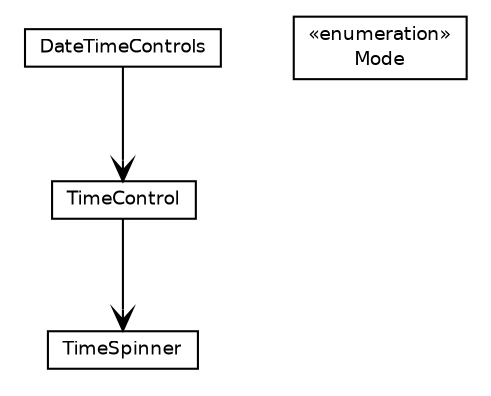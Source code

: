 #!/usr/local/bin/dot
#
# Class diagram 
# Generated by UMLGraph version R5_6 (http://www.umlgraph.org/)
#

digraph G {
	edge [fontname="Helvetica",fontsize=10,labelfontname="Helvetica",labelfontsize=10];
	node [fontname="Helvetica",fontsize=10,shape=plaintext];
	nodesep=0.25;
	ranksep=0.5;
	// net.ljcomputing.fx.control.time.TimeSpinner
	c20 [label=<<table title="net.ljcomputing.fx.control.time.TimeSpinner" border="0" cellborder="1" cellspacing="0" cellpadding="2" port="p" href="./TimeSpinner.html">
		<tr><td><table border="0" cellspacing="0" cellpadding="1">
<tr><td align="center" balign="center"> TimeSpinner </td></tr>
		</table></td></tr>
		</table>>, URL="./TimeSpinner.html", fontname="Helvetica", fontcolor="black", fontsize=9.0];
	// net.ljcomputing.fx.control.time.TimeSpinner.Mode
	c21 [label=<<table title="net.ljcomputing.fx.control.time.TimeSpinner.Mode" border="0" cellborder="1" cellspacing="0" cellpadding="2" port="p" href="./TimeSpinner.Mode.html">
		<tr><td><table border="0" cellspacing="0" cellpadding="1">
<tr><td align="center" balign="center"> &#171;enumeration&#187; </td></tr>
<tr><td align="center" balign="center"> Mode </td></tr>
		</table></td></tr>
		</table>>, URL="./TimeSpinner.Mode.html", fontname="Helvetica", fontcolor="black", fontsize=9.0];
	// net.ljcomputing.fx.control.time.DateTimeControls
	c22 [label=<<table title="net.ljcomputing.fx.control.time.DateTimeControls" border="0" cellborder="1" cellspacing="0" cellpadding="2" port="p" href="./DateTimeControls.html">
		<tr><td><table border="0" cellspacing="0" cellpadding="1">
<tr><td align="center" balign="center"> DateTimeControls </td></tr>
		</table></td></tr>
		</table>>, URL="./DateTimeControls.html", fontname="Helvetica", fontcolor="black", fontsize=9.0];
	// net.ljcomputing.fx.control.time.TimeControl
	c23 [label=<<table title="net.ljcomputing.fx.control.time.TimeControl" border="0" cellborder="1" cellspacing="0" cellpadding="2" port="p" href="./TimeControl.html">
		<tr><td><table border="0" cellspacing="0" cellpadding="1">
<tr><td align="center" balign="center"> TimeControl </td></tr>
		</table></td></tr>
		</table>>, URL="./TimeControl.html", fontname="Helvetica", fontcolor="black", fontsize=9.0];
	// net.ljcomputing.fx.control.time.DateTimeControls NAVASSOC net.ljcomputing.fx.control.time.TimeControl
	c22:p -> c23:p [taillabel="", label="", headlabel="", fontname="Helvetica", fontcolor="black", fontsize=10.0, color="black", arrowhead=open];
	// net.ljcomputing.fx.control.time.TimeControl NAVASSOC net.ljcomputing.fx.control.time.TimeSpinner
	c23:p -> c20:p [taillabel="", label="", headlabel="", fontname="Helvetica", fontcolor="black", fontsize=10.0, color="black", arrowhead=open];
}

